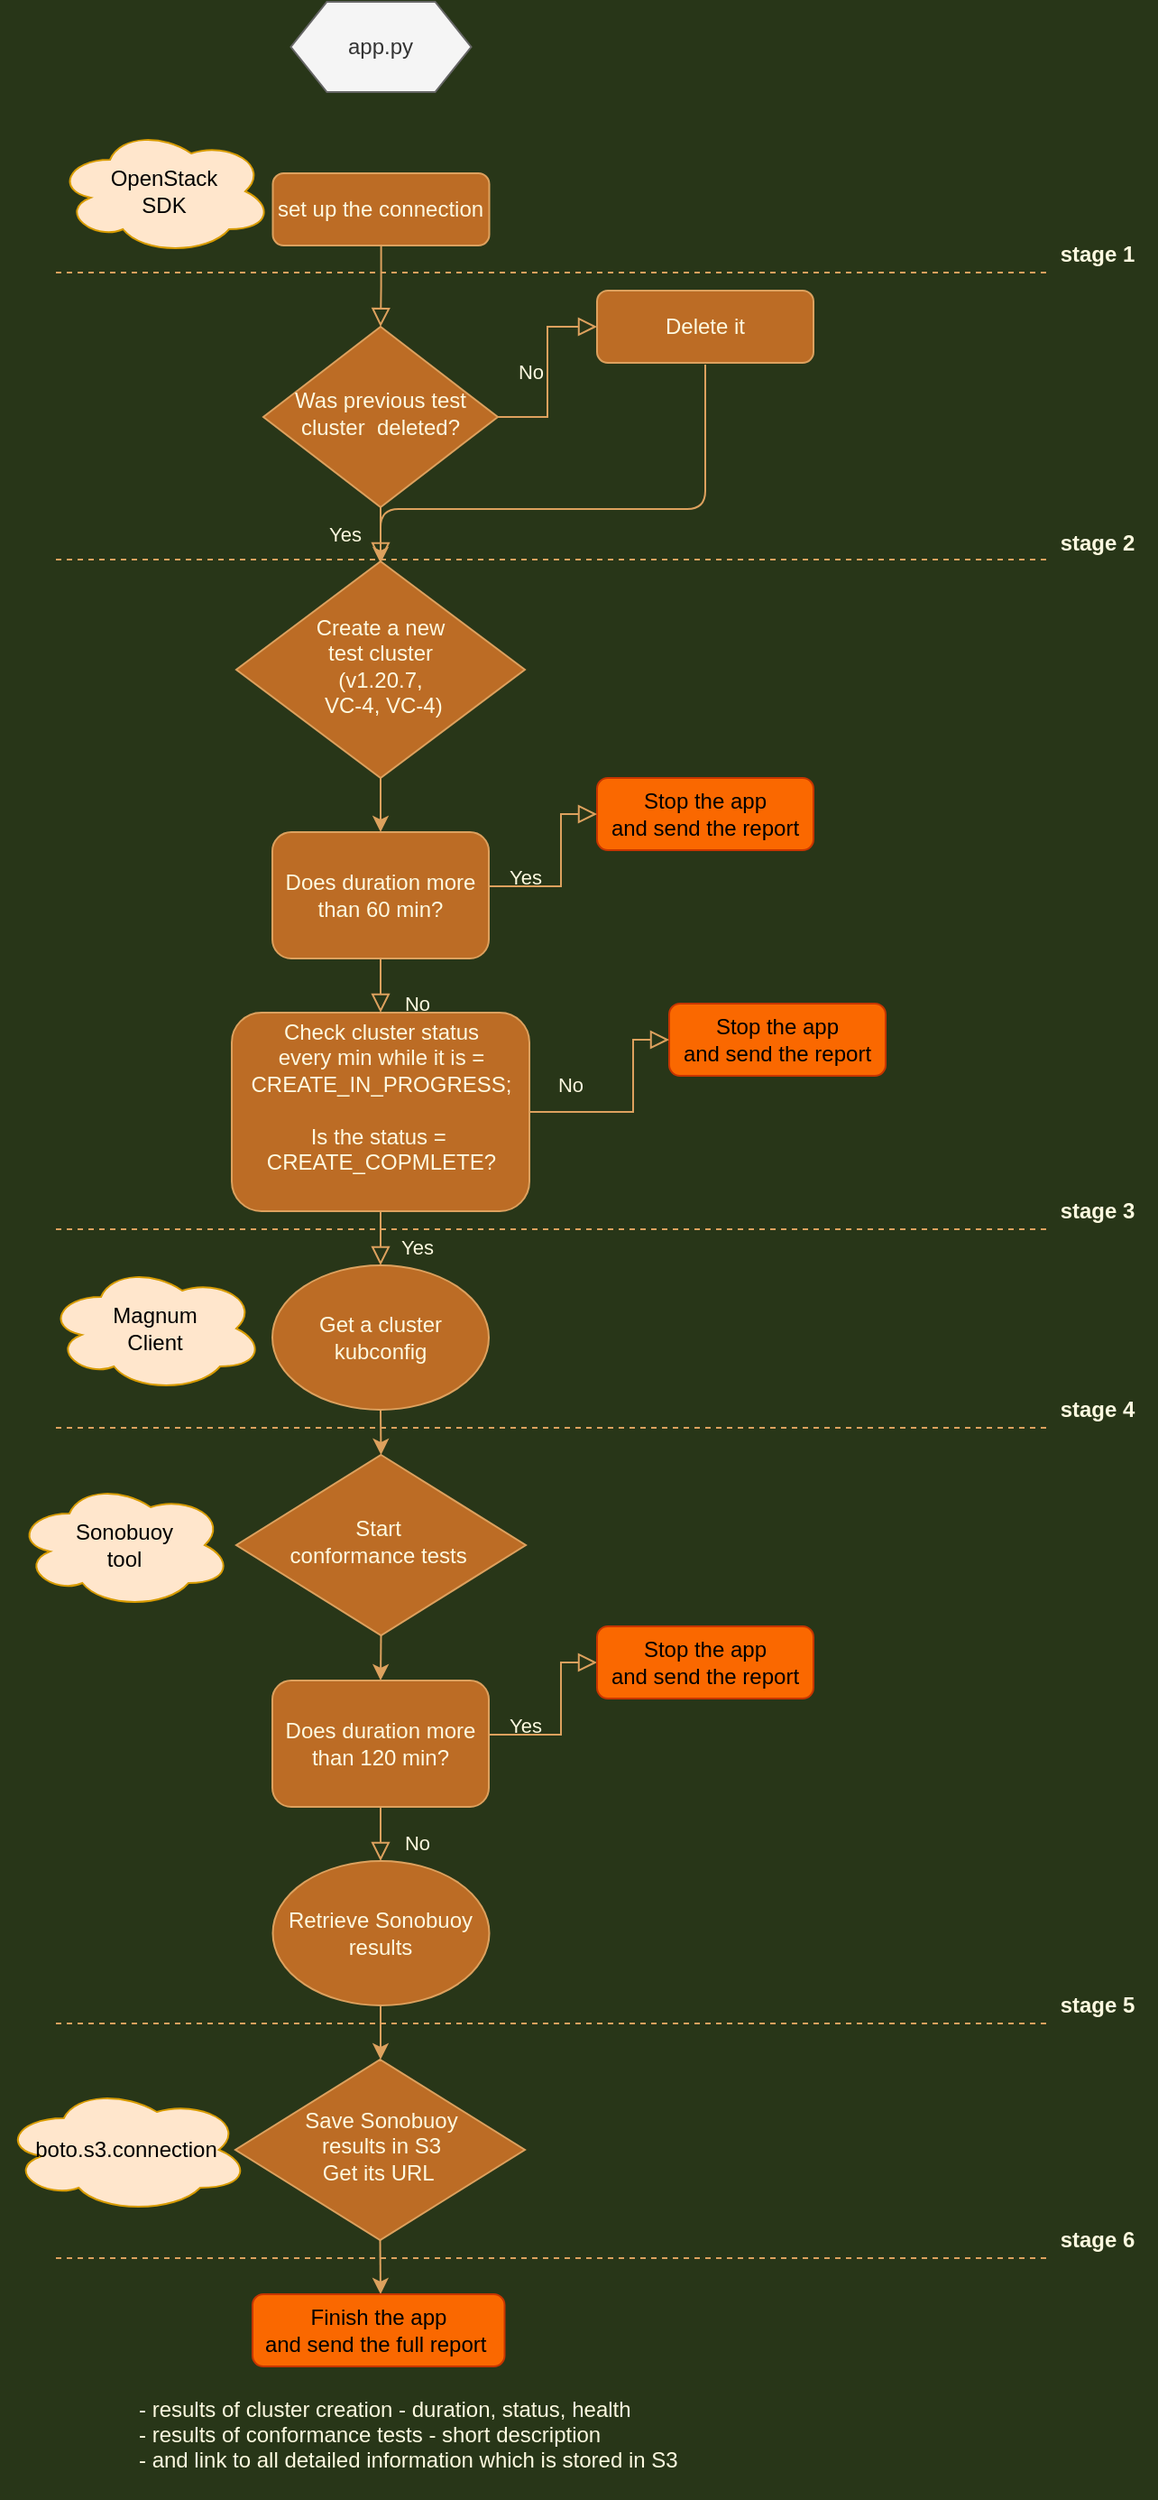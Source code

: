 <mxfile version="14.9.1" type="github">
  <diagram id="C5RBs43oDa-KdzZeNtuy" name="Page-1">
    <mxGraphModel dx="1009" dy="588" grid="1" gridSize="10" guides="1" tooltips="1" connect="1" arrows="1" fold="1" page="1" pageScale="1" pageWidth="1169" pageHeight="1654" background="#283618" math="0" shadow="0">
      <root>
        <mxCell id="WIyWlLk6GJQsqaUBKTNV-0" />
        <mxCell id="WIyWlLk6GJQsqaUBKTNV-1" parent="WIyWlLk6GJQsqaUBKTNV-0" />
        <mxCell id="WIyWlLk6GJQsqaUBKTNV-2" value="" style="rounded=0;html=1;jettySize=auto;orthogonalLoop=1;fontSize=11;endArrow=block;endFill=0;endSize=8;strokeWidth=1;shadow=0;labelBackgroundColor=none;edgeStyle=orthogonalEdgeStyle;strokeColor=#DDA15E;fontColor=#FEFAE0;" parent="WIyWlLk6GJQsqaUBKTNV-1" source="WIyWlLk6GJQsqaUBKTNV-3" target="WIyWlLk6GJQsqaUBKTNV-6" edge="1">
          <mxGeometry relative="1" as="geometry" />
        </mxCell>
        <mxCell id="WIyWlLk6GJQsqaUBKTNV-3" value="set up the connection" style="rounded=1;whiteSpace=wrap;html=1;fontSize=12;glass=0;strokeWidth=1;shadow=0;fillColor=#BC6C25;strokeColor=#DDA15E;fontColor=#FEFAE0;" parent="WIyWlLk6GJQsqaUBKTNV-1" vertex="1">
          <mxGeometry x="160.25" y="105" width="120" height="40" as="geometry" />
        </mxCell>
        <mxCell id="WIyWlLk6GJQsqaUBKTNV-4" value="Yes" style="rounded=0;html=1;jettySize=auto;orthogonalLoop=1;fontSize=11;endArrow=block;endFill=0;endSize=8;strokeWidth=1;shadow=0;labelBackgroundColor=none;edgeStyle=orthogonalEdgeStyle;strokeColor=#DDA15E;fontColor=#FEFAE0;" parent="WIyWlLk6GJQsqaUBKTNV-1" source="WIyWlLk6GJQsqaUBKTNV-6" target="WIyWlLk6GJQsqaUBKTNV-10" edge="1">
          <mxGeometry y="20" relative="1" as="geometry">
            <mxPoint as="offset" />
          </mxGeometry>
        </mxCell>
        <mxCell id="WIyWlLk6GJQsqaUBKTNV-5" value="No" style="edgeStyle=orthogonalEdgeStyle;rounded=0;html=1;jettySize=auto;orthogonalLoop=1;fontSize=11;endArrow=block;endFill=0;endSize=8;strokeWidth=1;shadow=0;labelBackgroundColor=none;strokeColor=#DDA15E;fontColor=#FEFAE0;" parent="WIyWlLk6GJQsqaUBKTNV-1" source="WIyWlLk6GJQsqaUBKTNV-6" target="WIyWlLk6GJQsqaUBKTNV-7" edge="1">
          <mxGeometry y="10" relative="1" as="geometry">
            <mxPoint as="offset" />
          </mxGeometry>
        </mxCell>
        <mxCell id="WIyWlLk6GJQsqaUBKTNV-6" value="Was previous test cluster&amp;nbsp; deleted?" style="rhombus;whiteSpace=wrap;html=1;shadow=0;fontFamily=Helvetica;fontSize=12;align=center;strokeWidth=1;spacing=6;spacingTop=-4;fillColor=#BC6C25;strokeColor=#DDA15E;fontColor=#FEFAE0;" parent="WIyWlLk6GJQsqaUBKTNV-1" vertex="1">
          <mxGeometry x="155" y="190" width="130" height="100" as="geometry" />
        </mxCell>
        <mxCell id="WnY4BspqcMNLEPz6X2yb-8" style="edgeStyle=orthogonalEdgeStyle;curved=0;rounded=1;sketch=0;orthogonalLoop=1;jettySize=auto;html=1;exitX=0.5;exitY=1;exitDx=0;exitDy=0;fontColor=#FEFAE0;strokeColor=#DDA15E;fillColor=#BC6C25;" edge="1" parent="WIyWlLk6GJQsqaUBKTNV-1">
          <mxGeometry relative="1" as="geometry">
            <mxPoint x="220" y="321" as="targetPoint" />
            <mxPoint x="400" y="211" as="sourcePoint" />
            <Array as="points">
              <mxPoint x="400" y="291" />
              <mxPoint x="220" y="291" />
            </Array>
          </mxGeometry>
        </mxCell>
        <mxCell id="WIyWlLk6GJQsqaUBKTNV-7" value="Delete it" style="rounded=1;whiteSpace=wrap;html=1;fontSize=12;glass=0;strokeWidth=1;shadow=0;fillColor=#BC6C25;strokeColor=#DDA15E;fontColor=#FEFAE0;" parent="WIyWlLk6GJQsqaUBKTNV-1" vertex="1">
          <mxGeometry x="340" y="170" width="120" height="40" as="geometry" />
        </mxCell>
        <mxCell id="WnY4BspqcMNLEPz6X2yb-14" style="edgeStyle=orthogonalEdgeStyle;curved=0;rounded=1;sketch=0;orthogonalLoop=1;jettySize=auto;html=1;exitX=0.5;exitY=1;exitDx=0;exitDy=0;entryX=0.5;entryY=0;entryDx=0;entryDy=0;fontColor=#FEFAE0;strokeColor=#DDA15E;fillColor=#BC6C25;" edge="1" parent="WIyWlLk6GJQsqaUBKTNV-1" source="WIyWlLk6GJQsqaUBKTNV-10" target="WIyWlLk6GJQsqaUBKTNV-11">
          <mxGeometry relative="1" as="geometry" />
        </mxCell>
        <mxCell id="WIyWlLk6GJQsqaUBKTNV-10" value="Create a new &lt;br&gt;test cluster&lt;br&gt;(v1.20.7,&lt;br&gt;&amp;nbsp;VC-4, VC-4)" style="rhombus;whiteSpace=wrap;html=1;shadow=0;fontFamily=Helvetica;fontSize=12;align=center;strokeWidth=1;spacing=6;spacingTop=-4;fillColor=#BC6C25;strokeColor=#DDA15E;fontColor=#FEFAE0;" parent="WIyWlLk6GJQsqaUBKTNV-1" vertex="1">
          <mxGeometry x="140" y="320" width="160" height="120" as="geometry" />
        </mxCell>
        <mxCell id="WIyWlLk6GJQsqaUBKTNV-11" value="Does duration more than&amp;nbsp;60 min?" style="rounded=1;whiteSpace=wrap;html=1;fontSize=12;glass=0;strokeWidth=1;shadow=0;fillColor=#BC6C25;strokeColor=#DDA15E;fontColor=#FEFAE0;" parent="WIyWlLk6GJQsqaUBKTNV-1" vertex="1">
          <mxGeometry x="160" y="470" width="120" height="70" as="geometry" />
        </mxCell>
        <mxCell id="WnY4BspqcMNLEPz6X2yb-21" value="Stop the app&lt;br&gt;and send the report" style="rounded=1;whiteSpace=wrap;html=1;fontSize=12;glass=0;strokeWidth=1;shadow=0;fillColor=#fa6800;strokeColor=#C73500;fontColor=#000000;" vertex="1" parent="WIyWlLk6GJQsqaUBKTNV-1">
          <mxGeometry x="340" y="440" width="120" height="40" as="geometry" />
        </mxCell>
        <mxCell id="WnY4BspqcMNLEPz6X2yb-23" value="Yes" style="rounded=0;html=1;jettySize=auto;orthogonalLoop=1;fontSize=11;endArrow=block;endFill=0;endSize=8;strokeWidth=1;shadow=0;labelBackgroundColor=none;edgeStyle=orthogonalEdgeStyle;strokeColor=#DDA15E;fontColor=#FEFAE0;entryX=0;entryY=0.5;entryDx=0;entryDy=0;" edge="1" parent="WIyWlLk6GJQsqaUBKTNV-1" target="WnY4BspqcMNLEPz6X2yb-21">
          <mxGeometry y="20" relative="1" as="geometry">
            <mxPoint as="offset" />
            <mxPoint x="280" y="510" as="sourcePoint" />
            <mxPoint x="320" y="480" as="targetPoint" />
            <Array as="points">
              <mxPoint x="280" y="500" />
              <mxPoint x="320" y="500" />
              <mxPoint x="320" y="460" />
            </Array>
          </mxGeometry>
        </mxCell>
        <mxCell id="WnY4BspqcMNLEPz6X2yb-24" value="Check cluster status&lt;br&gt;every min while it is = CREATE_IN_PROGRESS;&lt;br&gt;&lt;br&gt;Is the status =&amp;nbsp;&lt;br&gt;CREATE_COPMLETE?&lt;br&gt;&lt;font color=&quot;#ce9178&quot; face=&quot;consolas, courier new, monospace&quot;&gt;&lt;span style=&quot;font-size: 14px ; background-color: rgb(30 , 30 , 30)&quot;&gt;&lt;br&gt;&lt;/span&gt;&lt;/font&gt;" style="rounded=1;whiteSpace=wrap;html=1;fontSize=12;glass=0;strokeWidth=1;shadow=0;fillColor=#BC6C25;strokeColor=#DDA15E;fontColor=#FEFAE0;" vertex="1" parent="WIyWlLk6GJQsqaUBKTNV-1">
          <mxGeometry x="137.5" y="570" width="165" height="110" as="geometry" />
        </mxCell>
        <mxCell id="WnY4BspqcMNLEPz6X2yb-28" value="Yes" style="rounded=0;html=1;jettySize=auto;orthogonalLoop=1;fontSize=11;endArrow=block;endFill=0;endSize=8;strokeWidth=1;shadow=0;labelBackgroundColor=none;edgeStyle=orthogonalEdgeStyle;strokeColor=#DDA15E;fontColor=#FEFAE0;entryX=0.5;entryY=0;entryDx=0;entryDy=0;" edge="1" parent="WIyWlLk6GJQsqaUBKTNV-1" source="WnY4BspqcMNLEPz6X2yb-24" target="WnY4BspqcMNLEPz6X2yb-32">
          <mxGeometry x="0.6" y="20" relative="1" as="geometry">
            <mxPoint as="offset" />
            <mxPoint x="320" y="640" as="sourcePoint" />
            <mxPoint x="460" y="655" as="targetPoint" />
            <Array as="points" />
          </mxGeometry>
        </mxCell>
        <mxCell id="WnY4BspqcMNLEPz6X2yb-32" value="Get a cluster kubconfig" style="ellipse;whiteSpace=wrap;html=1;rounded=0;sketch=0;fontColor=#FEFAE0;strokeColor=#DDA15E;fillColor=#BC6C25;" vertex="1" parent="WIyWlLk6GJQsqaUBKTNV-1">
          <mxGeometry x="160" y="710" width="120" height="80" as="geometry" />
        </mxCell>
        <mxCell id="WnY4BspqcMNLEPz6X2yb-33" value="Stop the app&lt;br&gt;and send the report" style="rounded=1;whiteSpace=wrap;html=1;fontSize=12;glass=0;strokeWidth=1;shadow=0;fillColor=#fa6800;strokeColor=#C73500;fontColor=#000000;" vertex="1" parent="WIyWlLk6GJQsqaUBKTNV-1">
          <mxGeometry x="380" y="565" width="120" height="40" as="geometry" />
        </mxCell>
        <mxCell id="WnY4BspqcMNLEPz6X2yb-35" value="No" style="edgeStyle=orthogonalEdgeStyle;rounded=0;html=1;jettySize=auto;orthogonalLoop=1;fontSize=11;endArrow=block;endFill=0;endSize=8;strokeWidth=1;shadow=0;labelBackgroundColor=none;strokeColor=#DDA15E;fontColor=#FEFAE0;exitX=1;exitY=0.5;exitDx=0;exitDy=0;entryX=0;entryY=0.5;entryDx=0;entryDy=0;" edge="1" parent="WIyWlLk6GJQsqaUBKTNV-1" source="WnY4BspqcMNLEPz6X2yb-24" target="WnY4BspqcMNLEPz6X2yb-33">
          <mxGeometry x="-0.627" y="15" relative="1" as="geometry">
            <mxPoint as="offset" />
            <mxPoint x="320" y="640" as="sourcePoint" />
            <mxPoint x="360" y="590" as="targetPoint" />
            <Array as="points">
              <mxPoint x="360" y="625" />
              <mxPoint x="360" y="585" />
            </Array>
          </mxGeometry>
        </mxCell>
        <mxCell id="WnY4BspqcMNLEPz6X2yb-38" value="" style="endArrow=classic;html=1;fontColor=#FEFAE0;strokeColor=#DDA15E;fillColor=#BC6C25;exitX=0.5;exitY=1;exitDx=0;exitDy=0;entryX=0.5;entryY=0;entryDx=0;entryDy=0;" edge="1" parent="WIyWlLk6GJQsqaUBKTNV-1" source="WnY4BspqcMNLEPz6X2yb-32" target="WnY4BspqcMNLEPz6X2yb-39">
          <mxGeometry width="50" height="50" relative="1" as="geometry">
            <mxPoint x="414" y="700" as="sourcePoint" />
            <mxPoint x="430" y="680" as="targetPoint" />
          </mxGeometry>
        </mxCell>
        <mxCell id="WnY4BspqcMNLEPz6X2yb-39" value="Start&amp;nbsp;&lt;br&gt;conformance tests&amp;nbsp;" style="rhombus;whiteSpace=wrap;html=1;shadow=0;fontFamily=Helvetica;fontSize=12;align=center;strokeWidth=1;spacing=6;spacingTop=-4;fillColor=#BC6C25;strokeColor=#DDA15E;fontColor=#FEFAE0;" vertex="1" parent="WIyWlLk6GJQsqaUBKTNV-1">
          <mxGeometry x="140" y="815" width="160.5" height="100" as="geometry" />
        </mxCell>
        <mxCell id="WnY4BspqcMNLEPz6X2yb-40" value="&lt;span&gt;OpenStack &lt;br&gt;SDK&lt;/span&gt;" style="ellipse;shape=cloud;whiteSpace=wrap;html=1;rounded=0;sketch=0;strokeColor=#d79b00;fillColor=#ffe6cc;" vertex="1" parent="WIyWlLk6GJQsqaUBKTNV-1">
          <mxGeometry x="40" y="80" width="120" height="70" as="geometry" />
        </mxCell>
        <mxCell id="WnY4BspqcMNLEPz6X2yb-41" value="Magnum &lt;br&gt;Client" style="ellipse;shape=cloud;whiteSpace=wrap;html=1;rounded=0;sketch=0;strokeColor=#d79b00;fillColor=#ffe6cc;" vertex="1" parent="WIyWlLk6GJQsqaUBKTNV-1">
          <mxGeometry x="35" y="710" width="120" height="70" as="geometry" />
        </mxCell>
        <mxCell id="WnY4BspqcMNLEPz6X2yb-42" value="Sonobuoy&lt;br&gt;tool" style="ellipse;shape=cloud;whiteSpace=wrap;html=1;rounded=0;sketch=0;strokeColor=#d79b00;fillColor=#ffe6cc;" vertex="1" parent="WIyWlLk6GJQsqaUBKTNV-1">
          <mxGeometry x="17.5" y="830" width="120" height="70" as="geometry" />
        </mxCell>
        <mxCell id="WnY4BspqcMNLEPz6X2yb-43" value="Does duration more than 120 min?" style="rounded=1;whiteSpace=wrap;html=1;fontSize=12;glass=0;strokeWidth=1;shadow=0;fillColor=#BC6C25;strokeColor=#DDA15E;fontColor=#FEFAE0;" vertex="1" parent="WIyWlLk6GJQsqaUBKTNV-1">
          <mxGeometry x="160" y="940" width="120" height="70" as="geometry" />
        </mxCell>
        <mxCell id="WnY4BspqcMNLEPz6X2yb-47" value="" style="edgeStyle=orthogonalEdgeStyle;curved=0;rounded=1;sketch=0;orthogonalLoop=1;jettySize=auto;html=1;fontColor=#FEFAE0;strokeColor=#DDA15E;fillColor=#BC6C25;exitX=0.5;exitY=1;exitDx=0;exitDy=0;entryX=0.5;entryY=0;entryDx=0;entryDy=0;" edge="1" parent="WIyWlLk6GJQsqaUBKTNV-1" source="WnY4BspqcMNLEPz6X2yb-39" target="WnY4BspqcMNLEPz6X2yb-43">
          <mxGeometry relative="1" as="geometry">
            <mxPoint x="330" y="820" as="sourcePoint" />
            <mxPoint x="370" y="870" as="targetPoint" />
          </mxGeometry>
        </mxCell>
        <mxCell id="WnY4BspqcMNLEPz6X2yb-48" value="Yes" style="rounded=0;html=1;jettySize=auto;orthogonalLoop=1;fontSize=11;endArrow=block;endFill=0;endSize=8;strokeWidth=1;shadow=0;labelBackgroundColor=none;edgeStyle=orthogonalEdgeStyle;strokeColor=#DDA15E;fontColor=#FEFAE0;entryX=0;entryY=0.5;entryDx=0;entryDy=0;" edge="1" parent="WIyWlLk6GJQsqaUBKTNV-1">
          <mxGeometry y="20" relative="1" as="geometry">
            <mxPoint as="offset" />
            <mxPoint x="280" y="980" as="sourcePoint" />
            <mxPoint x="340" y="930" as="targetPoint" />
            <Array as="points">
              <mxPoint x="280" y="970" />
              <mxPoint x="320" y="970" />
              <mxPoint x="320" y="930" />
            </Array>
          </mxGeometry>
        </mxCell>
        <mxCell id="WnY4BspqcMNLEPz6X2yb-49" value="Stop the app&lt;br&gt;and send the report" style="rounded=1;whiteSpace=wrap;html=1;fontSize=12;glass=0;strokeWidth=1;shadow=0;fillColor=#fa6800;strokeColor=#C73500;fontColor=#000000;" vertex="1" parent="WIyWlLk6GJQsqaUBKTNV-1">
          <mxGeometry x="340" y="910" width="120" height="40" as="geometry" />
        </mxCell>
        <mxCell id="WnY4BspqcMNLEPz6X2yb-52" value="No" style="edgeStyle=orthogonalEdgeStyle;rounded=0;html=1;jettySize=auto;orthogonalLoop=1;fontSize=11;endArrow=block;endFill=0;endSize=8;strokeWidth=1;shadow=0;labelBackgroundColor=none;strokeColor=#DDA15E;fontColor=#FEFAE0;" edge="1" parent="WIyWlLk6GJQsqaUBKTNV-1" source="WIyWlLk6GJQsqaUBKTNV-11">
          <mxGeometry x="0.6" y="20" relative="1" as="geometry">
            <mxPoint as="offset" />
            <mxPoint x="220" y="550" as="sourcePoint" />
            <mxPoint x="220" y="570" as="targetPoint" />
            <Array as="points" />
          </mxGeometry>
        </mxCell>
        <mxCell id="WnY4BspqcMNLEPz6X2yb-54" value="No" style="edgeStyle=orthogonalEdgeStyle;rounded=0;html=1;jettySize=auto;orthogonalLoop=1;fontSize=11;endArrow=block;endFill=0;endSize=8;strokeWidth=1;shadow=0;labelBackgroundColor=none;strokeColor=#DDA15E;fontColor=#FEFAE0;" edge="1" parent="WIyWlLk6GJQsqaUBKTNV-1">
          <mxGeometry x="0.333" y="20" relative="1" as="geometry">
            <mxPoint as="offset" />
            <mxPoint x="220" y="1010" as="sourcePoint" />
            <mxPoint x="220" y="1040" as="targetPoint" />
            <Array as="points" />
          </mxGeometry>
        </mxCell>
        <mxCell id="WnY4BspqcMNLEPz6X2yb-56" value="Retrieve Sonobuoy&lt;br&gt;results" style="ellipse;whiteSpace=wrap;html=1;rounded=0;sketch=0;fontColor=#FEFAE0;strokeColor=#DDA15E;fillColor=#BC6C25;" vertex="1" parent="WIyWlLk6GJQsqaUBKTNV-1">
          <mxGeometry x="160.25" y="1040" width="120" height="80" as="geometry" />
        </mxCell>
        <mxCell id="WnY4BspqcMNLEPz6X2yb-57" value="app.py" style="shape=hexagon;perimeter=hexagonPerimeter2;whiteSpace=wrap;html=1;fixedSize=1;rounded=0;sketch=0;strokeColor=#666666;fillColor=#f5f5f5;fontColor=#333333;" vertex="1" parent="WIyWlLk6GJQsqaUBKTNV-1">
          <mxGeometry x="170.25" y="10" width="100" height="50" as="geometry" />
        </mxCell>
        <mxCell id="WnY4BspqcMNLEPz6X2yb-58" value="" style="edgeStyle=orthogonalEdgeStyle;curved=0;rounded=1;sketch=0;orthogonalLoop=1;jettySize=auto;html=1;fontColor=#FEFAE0;strokeColor=#DDA15E;fillColor=#BC6C25;" edge="1" parent="WIyWlLk6GJQsqaUBKTNV-1">
          <mxGeometry relative="1" as="geometry">
            <mxPoint x="220" y="1120" as="sourcePoint" />
            <mxPoint x="220" y="1150" as="targetPoint" />
          </mxGeometry>
        </mxCell>
        <mxCell id="WnY4BspqcMNLEPz6X2yb-59" value="Save Sonobuoy&lt;br&gt;results in S3&lt;br&gt;Get its URL&amp;nbsp;" style="rhombus;whiteSpace=wrap;html=1;shadow=0;fontFamily=Helvetica;fontSize=12;align=center;strokeWidth=1;spacing=6;spacingTop=-4;fillColor=#BC6C25;strokeColor=#DDA15E;fontColor=#FEFAE0;" vertex="1" parent="WIyWlLk6GJQsqaUBKTNV-1">
          <mxGeometry x="139.5" y="1150" width="160.5" height="100" as="geometry" />
        </mxCell>
        <mxCell id="WnY4BspqcMNLEPz6X2yb-60" value="boto.s3.connection" style="ellipse;shape=cloud;whiteSpace=wrap;html=1;rounded=0;sketch=0;strokeColor=#d79b00;fillColor=#ffe6cc;" vertex="1" parent="WIyWlLk6GJQsqaUBKTNV-1">
          <mxGeometry x="10" y="1165" width="137.5" height="70" as="geometry" />
        </mxCell>
        <mxCell id="WnY4BspqcMNLEPz6X2yb-61" value="" style="edgeStyle=orthogonalEdgeStyle;curved=0;rounded=1;sketch=0;orthogonalLoop=1;jettySize=auto;html=1;fontColor=#FEFAE0;strokeColor=#DDA15E;fillColor=#BC6C25;exitX=0.5;exitY=1;exitDx=0;exitDy=0;" edge="1" parent="WIyWlLk6GJQsqaUBKTNV-1" source="WnY4BspqcMNLEPz6X2yb-59">
          <mxGeometry relative="1" as="geometry">
            <mxPoint x="220" y="1260" as="sourcePoint" />
            <mxPoint x="220" y="1280" as="targetPoint" />
          </mxGeometry>
        </mxCell>
        <mxCell id="WnY4BspqcMNLEPz6X2yb-62" value="Finish the app&lt;br&gt;and send the full report&amp;nbsp;" style="rounded=1;whiteSpace=wrap;html=1;fontSize=12;glass=0;strokeWidth=1;shadow=0;fillColor=#fa6800;strokeColor=#C73500;fontColor=#000000;" vertex="1" parent="WIyWlLk6GJQsqaUBKTNV-1">
          <mxGeometry x="149" y="1280" width="139.75" height="40" as="geometry" />
        </mxCell>
        <mxCell id="WnY4BspqcMNLEPz6X2yb-63" value="- results of cluster creation - duration, status, health&#xa;- results of conformance tests - short description &#xa;- and link to all detailed information which is stored in S3" style="text;strokeColor=none;fillColor=none;align=left;verticalAlign=top;spacingLeft=4;spacingRight=4;overflow=hidden;rotatable=0;points=[[0,0.5],[1,0.5]];portConstraint=eastwest;rounded=0;sketch=0;fontColor=#FEFAE0;" vertex="1" parent="WIyWlLk6GJQsqaUBKTNV-1">
          <mxGeometry x="80" y="1330" width="320" height="60" as="geometry" />
        </mxCell>
        <mxCell id="WnY4BspqcMNLEPz6X2yb-66" value="" style="endArrow=none;dashed=1;html=1;fontColor=#FEFAE0;strokeColor=#DDA15E;fillColor=#BC6C25;" edge="1" parent="WIyWlLk6GJQsqaUBKTNV-1">
          <mxGeometry width="50" height="50" relative="1" as="geometry">
            <mxPoint x="40" y="160" as="sourcePoint" />
            <mxPoint x="590" y="160" as="targetPoint" />
          </mxGeometry>
        </mxCell>
        <mxCell id="WnY4BspqcMNLEPz6X2yb-69" value="" style="endArrow=none;dashed=1;html=1;fontColor=#FEFAE0;strokeColor=#DDA15E;fillColor=#BC6C25;" edge="1" parent="WIyWlLk6GJQsqaUBKTNV-1">
          <mxGeometry width="50" height="50" relative="1" as="geometry">
            <mxPoint x="40" y="319" as="sourcePoint" />
            <mxPoint x="590" y="319" as="targetPoint" />
          </mxGeometry>
        </mxCell>
        <mxCell id="WnY4BspqcMNLEPz6X2yb-70" value="stage 1" style="text;html=1;strokeColor=none;fillColor=none;align=center;verticalAlign=middle;whiteSpace=wrap;rounded=0;dashed=1;sketch=0;fontColor=#FEFAE0;fontStyle=1" vertex="1" parent="WIyWlLk6GJQsqaUBKTNV-1">
          <mxGeometry x="585" y="140" width="65" height="20" as="geometry" />
        </mxCell>
        <mxCell id="WnY4BspqcMNLEPz6X2yb-71" value="stage 2" style="text;html=1;strokeColor=none;fillColor=none;align=center;verticalAlign=middle;whiteSpace=wrap;rounded=0;dashed=1;sketch=0;fontColor=#FEFAE0;fontStyle=1" vertex="1" parent="WIyWlLk6GJQsqaUBKTNV-1">
          <mxGeometry x="585" y="300" width="65" height="20" as="geometry" />
        </mxCell>
        <mxCell id="WnY4BspqcMNLEPz6X2yb-72" value="" style="endArrow=none;dashed=1;html=1;fontColor=#FEFAE0;strokeColor=#DDA15E;fillColor=#BC6C25;" edge="1" parent="WIyWlLk6GJQsqaUBKTNV-1">
          <mxGeometry width="50" height="50" relative="1" as="geometry">
            <mxPoint x="40" y="690" as="sourcePoint" />
            <mxPoint x="590" y="690" as="targetPoint" />
          </mxGeometry>
        </mxCell>
        <mxCell id="WnY4BspqcMNLEPz6X2yb-73" value="stage 3" style="text;html=1;strokeColor=none;fillColor=none;align=center;verticalAlign=middle;whiteSpace=wrap;rounded=0;dashed=1;sketch=0;fontColor=#FEFAE0;fontStyle=1" vertex="1" parent="WIyWlLk6GJQsqaUBKTNV-1">
          <mxGeometry x="585" y="670" width="65" height="20" as="geometry" />
        </mxCell>
        <mxCell id="WnY4BspqcMNLEPz6X2yb-74" value="" style="endArrow=none;dashed=1;html=1;fontColor=#FEFAE0;strokeColor=#DDA15E;fillColor=#BC6C25;" edge="1" parent="WIyWlLk6GJQsqaUBKTNV-1">
          <mxGeometry width="50" height="50" relative="1" as="geometry">
            <mxPoint x="40" y="800" as="sourcePoint" />
            <mxPoint x="590" y="800" as="targetPoint" />
          </mxGeometry>
        </mxCell>
        <mxCell id="WnY4BspqcMNLEPz6X2yb-75" value="stage 4" style="text;html=1;strokeColor=none;fillColor=none;align=center;verticalAlign=middle;whiteSpace=wrap;rounded=0;dashed=1;sketch=0;fontColor=#FEFAE0;fontStyle=1" vertex="1" parent="WIyWlLk6GJQsqaUBKTNV-1">
          <mxGeometry x="585" y="780" width="65" height="20" as="geometry" />
        </mxCell>
        <mxCell id="WnY4BspqcMNLEPz6X2yb-76" value="" style="endArrow=none;dashed=1;html=1;fontColor=#FEFAE0;strokeColor=#DDA15E;fillColor=#BC6C25;" edge="1" parent="WIyWlLk6GJQsqaUBKTNV-1">
          <mxGeometry width="50" height="50" relative="1" as="geometry">
            <mxPoint x="40" y="1130" as="sourcePoint" />
            <mxPoint x="590" y="1130" as="targetPoint" />
          </mxGeometry>
        </mxCell>
        <mxCell id="WnY4BspqcMNLEPz6X2yb-77" value="stage 5" style="text;html=1;strokeColor=none;fillColor=none;align=center;verticalAlign=middle;whiteSpace=wrap;rounded=0;dashed=1;sketch=0;fontColor=#FEFAE0;fontStyle=1" vertex="1" parent="WIyWlLk6GJQsqaUBKTNV-1">
          <mxGeometry x="585" y="1110" width="65" height="20" as="geometry" />
        </mxCell>
        <mxCell id="WnY4BspqcMNLEPz6X2yb-78" value="" style="endArrow=none;dashed=1;html=1;fontColor=#FEFAE0;strokeColor=#DDA15E;fillColor=#BC6C25;" edge="1" parent="WIyWlLk6GJQsqaUBKTNV-1">
          <mxGeometry width="50" height="50" relative="1" as="geometry">
            <mxPoint x="40" y="1260" as="sourcePoint" />
            <mxPoint x="590" y="1260" as="targetPoint" />
          </mxGeometry>
        </mxCell>
        <mxCell id="WnY4BspqcMNLEPz6X2yb-79" value="stage 6" style="text;html=1;strokeColor=none;fillColor=none;align=center;verticalAlign=middle;whiteSpace=wrap;rounded=0;dashed=1;sketch=0;fontColor=#FEFAE0;fontStyle=1" vertex="1" parent="WIyWlLk6GJQsqaUBKTNV-1">
          <mxGeometry x="585" y="1240" width="65" height="20" as="geometry" />
        </mxCell>
      </root>
    </mxGraphModel>
  </diagram>
</mxfile>

